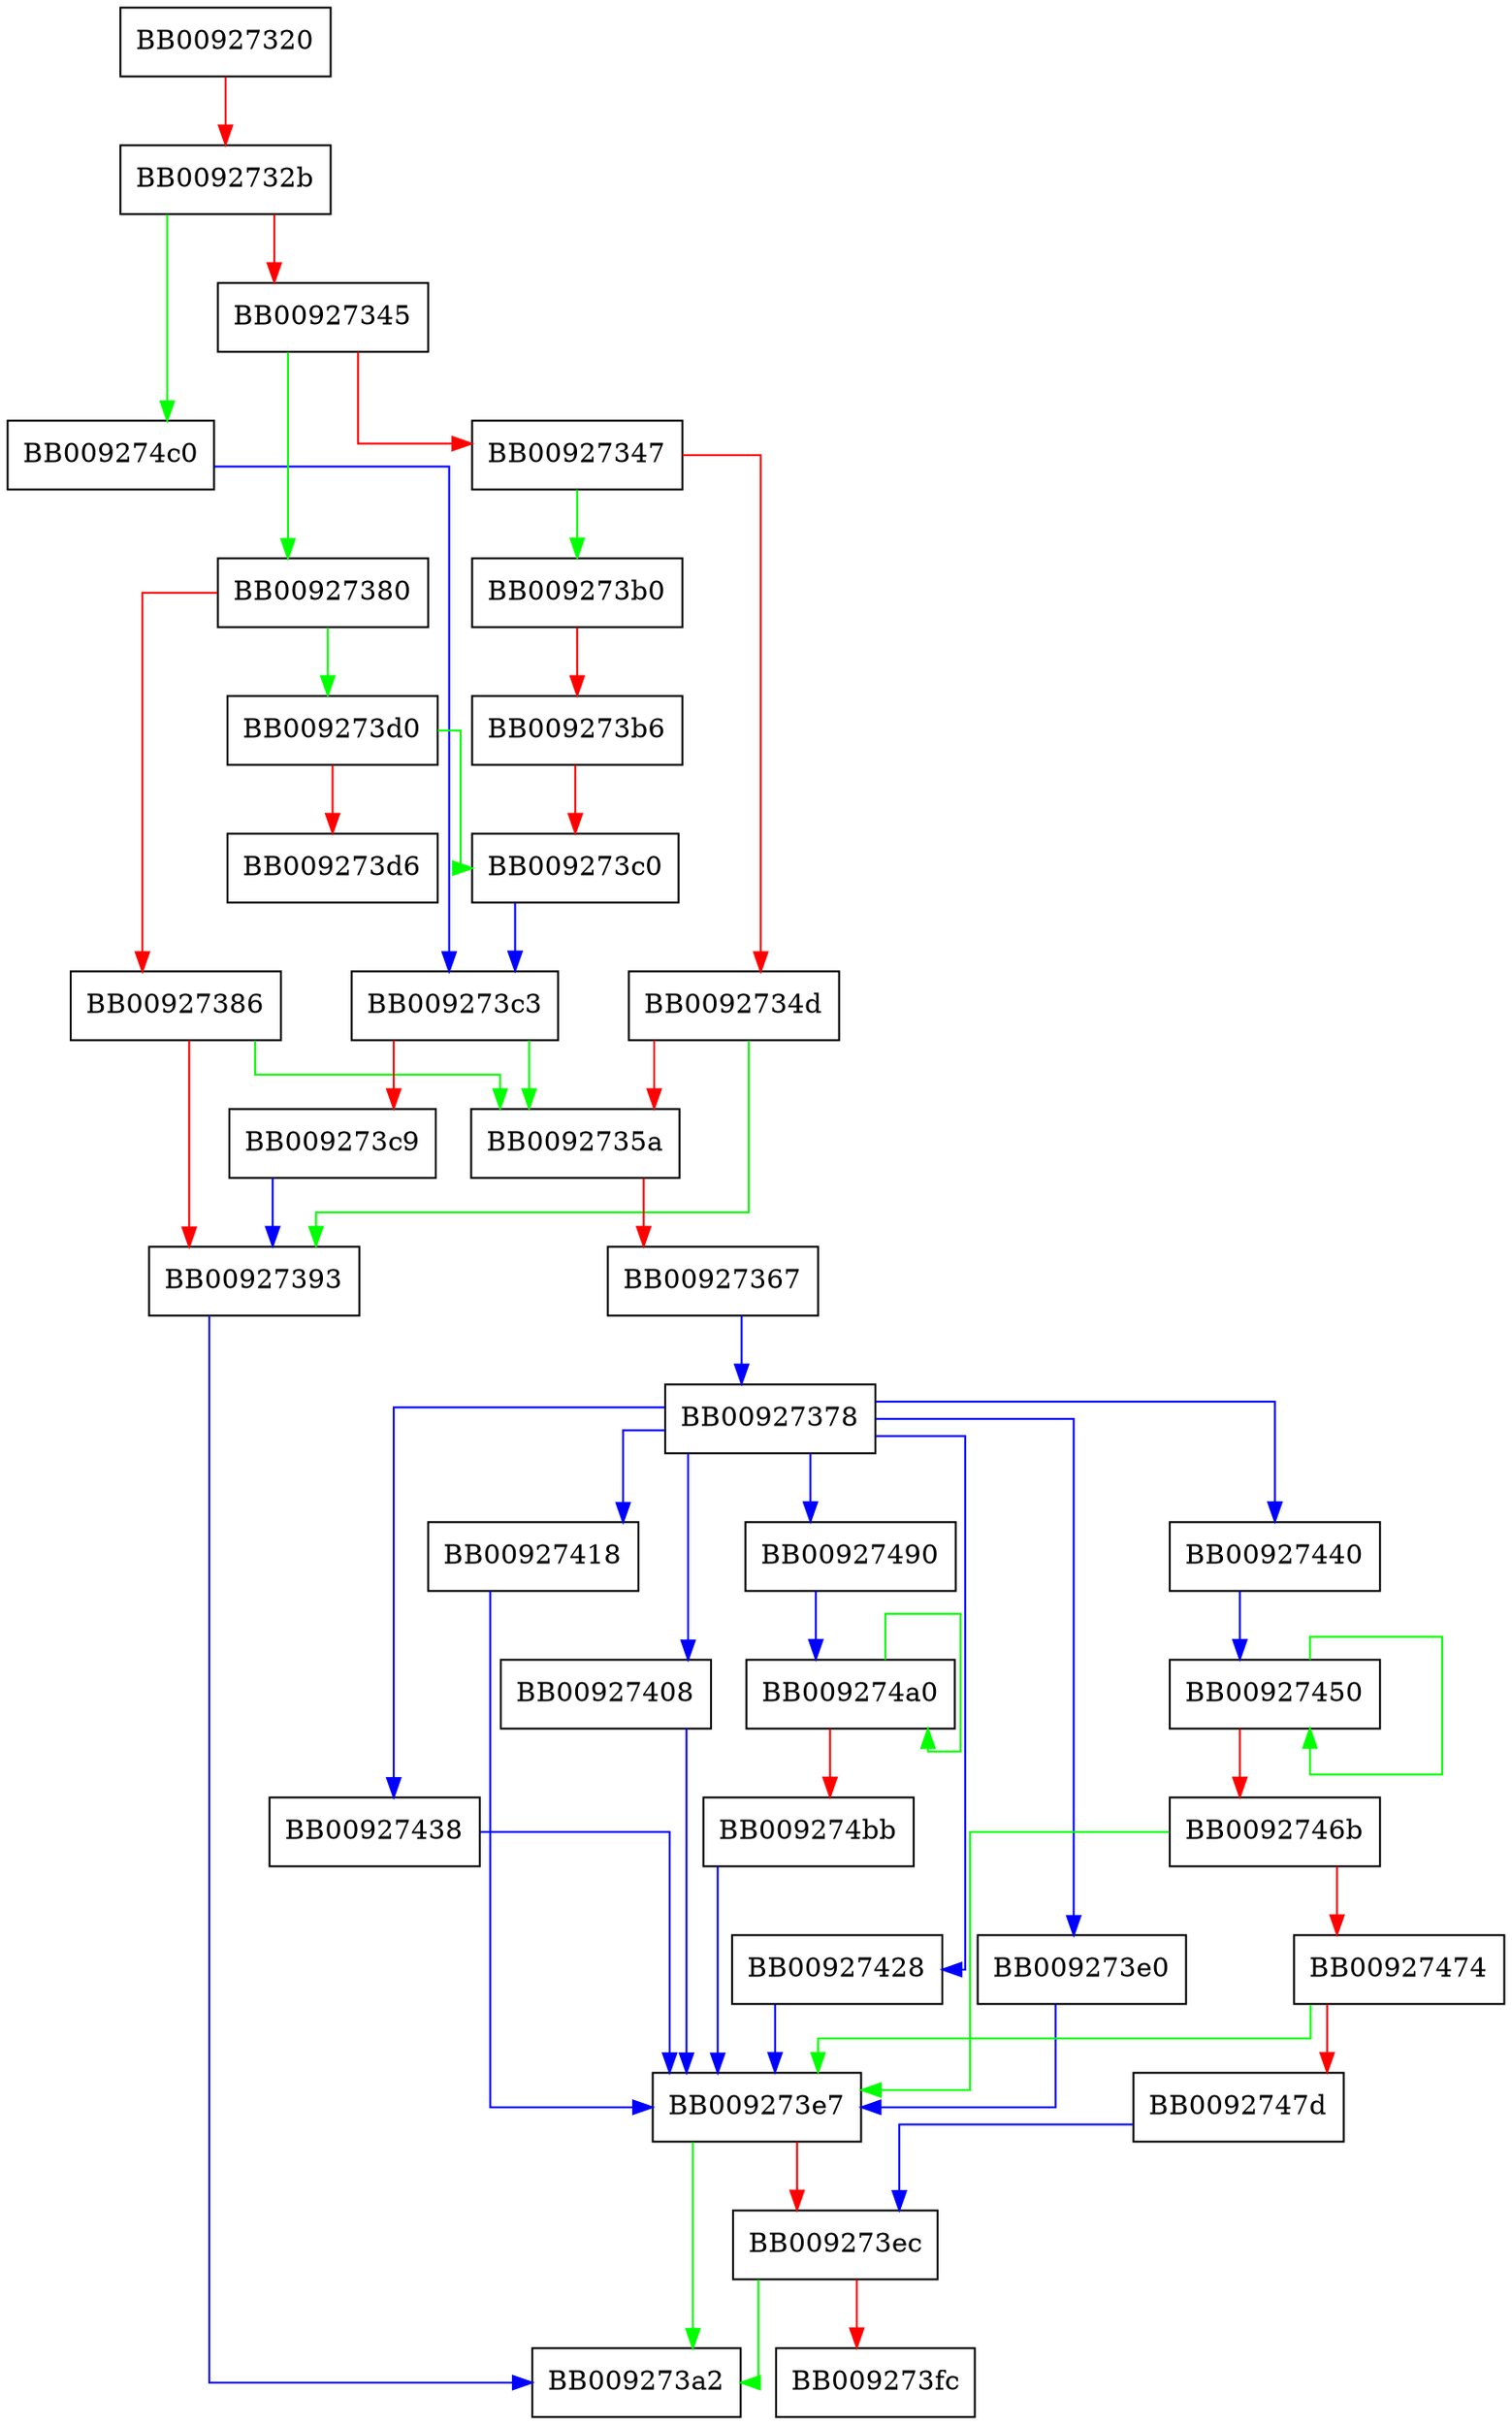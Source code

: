 digraph read_encoded_value {
  node [shape="box"];
  graph [splines=ortho];
  BB00927320 -> BB0092732b [color="red"];
  BB0092732b -> BB009274c0 [color="green"];
  BB0092732b -> BB00927345 [color="red"];
  BB00927345 -> BB00927380 [color="green"];
  BB00927345 -> BB00927347 [color="red"];
  BB00927347 -> BB009273b0 [color="green"];
  BB00927347 -> BB0092734d [color="red"];
  BB0092734d -> BB00927393 [color="green"];
  BB0092734d -> BB0092735a [color="red"];
  BB0092735a -> BB00927367 [color="red"];
  BB00927367 -> BB00927378 [color="blue"];
  BB00927378 -> BB009273e0 [color="blue"];
  BB00927378 -> BB00927490 [color="blue"];
  BB00927378 -> BB00927408 [color="blue"];
  BB00927378 -> BB00927438 [color="blue"];
  BB00927378 -> BB00927440 [color="blue"];
  BB00927378 -> BB00927428 [color="blue"];
  BB00927378 -> BB00927418 [color="blue"];
  BB00927380 -> BB009273d0 [color="green"];
  BB00927380 -> BB00927386 [color="red"];
  BB00927386 -> BB0092735a [color="green"];
  BB00927386 -> BB00927393 [color="red"];
  BB00927393 -> BB009273a2 [color="blue"];
  BB009273b0 -> BB009273b6 [color="red"];
  BB009273b6 -> BB009273c0 [color="red"];
  BB009273c0 -> BB009273c3 [color="blue"];
  BB009273c3 -> BB0092735a [color="green"];
  BB009273c3 -> BB009273c9 [color="red"];
  BB009273c9 -> BB00927393 [color="blue"];
  BB009273d0 -> BB009273c0 [color="green"];
  BB009273d0 -> BB009273d6 [color="red"];
  BB009273e0 -> BB009273e7 [color="blue"];
  BB009273e7 -> BB009273a2 [color="green"];
  BB009273e7 -> BB009273ec [color="red"];
  BB009273ec -> BB009273a2 [color="green"];
  BB009273ec -> BB009273fc [color="red"];
  BB00927408 -> BB009273e7 [color="blue"];
  BB00927418 -> BB009273e7 [color="blue"];
  BB00927428 -> BB009273e7 [color="blue"];
  BB00927438 -> BB009273e7 [color="blue"];
  BB00927440 -> BB00927450 [color="blue"];
  BB00927450 -> BB00927450 [color="green"];
  BB00927450 -> BB0092746b [color="red"];
  BB0092746b -> BB009273e7 [color="green"];
  BB0092746b -> BB00927474 [color="red"];
  BB00927474 -> BB009273e7 [color="green"];
  BB00927474 -> BB0092747d [color="red"];
  BB0092747d -> BB009273ec [color="blue"];
  BB00927490 -> BB009274a0 [color="blue"];
  BB009274a0 -> BB009274a0 [color="green"];
  BB009274a0 -> BB009274bb [color="red"];
  BB009274bb -> BB009273e7 [color="blue"];
  BB009274c0 -> BB009273c3 [color="blue"];
}